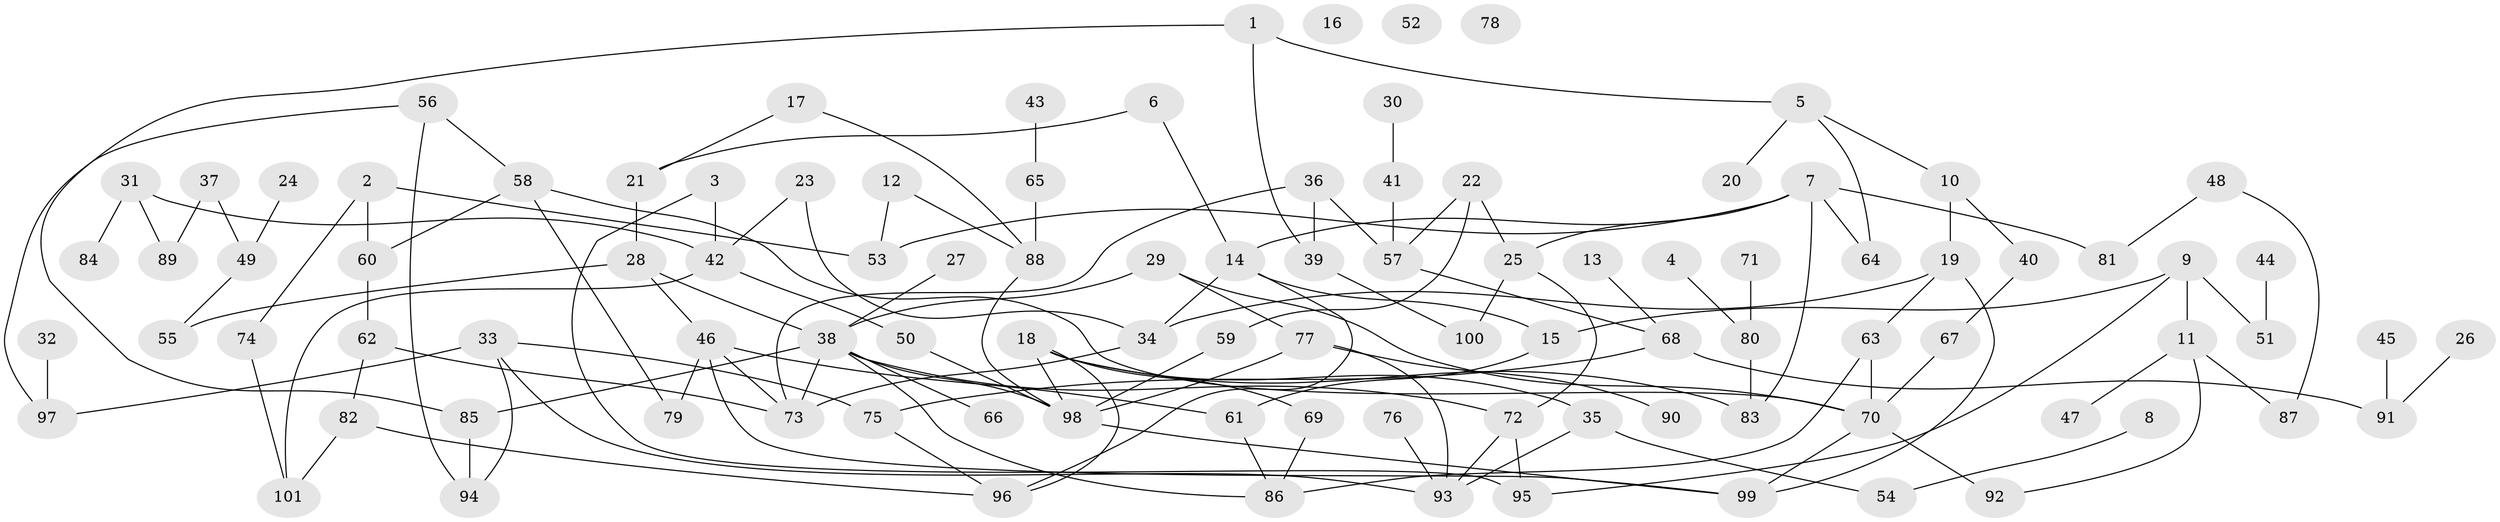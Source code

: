 // Generated by graph-tools (version 1.1) at 2025/49/03/09/25 03:49:08]
// undirected, 101 vertices, 139 edges
graph export_dot {
graph [start="1"]
  node [color=gray90,style=filled];
  1;
  2;
  3;
  4;
  5;
  6;
  7;
  8;
  9;
  10;
  11;
  12;
  13;
  14;
  15;
  16;
  17;
  18;
  19;
  20;
  21;
  22;
  23;
  24;
  25;
  26;
  27;
  28;
  29;
  30;
  31;
  32;
  33;
  34;
  35;
  36;
  37;
  38;
  39;
  40;
  41;
  42;
  43;
  44;
  45;
  46;
  47;
  48;
  49;
  50;
  51;
  52;
  53;
  54;
  55;
  56;
  57;
  58;
  59;
  60;
  61;
  62;
  63;
  64;
  65;
  66;
  67;
  68;
  69;
  70;
  71;
  72;
  73;
  74;
  75;
  76;
  77;
  78;
  79;
  80;
  81;
  82;
  83;
  84;
  85;
  86;
  87;
  88;
  89;
  90;
  91;
  92;
  93;
  94;
  95;
  96;
  97;
  98;
  99;
  100;
  101;
  1 -- 5;
  1 -- 39;
  1 -- 85;
  2 -- 53;
  2 -- 60;
  2 -- 74;
  3 -- 42;
  3 -- 95;
  4 -- 80;
  5 -- 10;
  5 -- 20;
  5 -- 64;
  6 -- 14;
  6 -- 21;
  7 -- 14;
  7 -- 25;
  7 -- 53;
  7 -- 64;
  7 -- 81;
  7 -- 83;
  8 -- 54;
  9 -- 11;
  9 -- 15;
  9 -- 51;
  9 -- 95;
  10 -- 19;
  10 -- 40;
  11 -- 47;
  11 -- 87;
  11 -- 92;
  12 -- 53;
  12 -- 88;
  13 -- 68;
  14 -- 15;
  14 -- 34;
  14 -- 96;
  15 -- 61;
  17 -- 21;
  17 -- 88;
  18 -- 35;
  18 -- 69;
  18 -- 83;
  18 -- 96;
  18 -- 98;
  19 -- 34;
  19 -- 63;
  19 -- 99;
  21 -- 28;
  22 -- 25;
  22 -- 57;
  22 -- 59;
  23 -- 34;
  23 -- 42;
  24 -- 49;
  25 -- 72;
  25 -- 100;
  26 -- 91;
  27 -- 38;
  28 -- 38;
  28 -- 46;
  28 -- 55;
  29 -- 38;
  29 -- 70;
  29 -- 77;
  30 -- 41;
  31 -- 42;
  31 -- 84;
  31 -- 89;
  32 -- 97;
  33 -- 75;
  33 -- 93;
  33 -- 94;
  33 -- 97;
  34 -- 73;
  35 -- 54;
  35 -- 93;
  36 -- 39;
  36 -- 57;
  36 -- 73;
  37 -- 49;
  37 -- 89;
  38 -- 66;
  38 -- 72;
  38 -- 73;
  38 -- 85;
  38 -- 86;
  38 -- 98;
  39 -- 100;
  40 -- 67;
  41 -- 57;
  42 -- 50;
  42 -- 101;
  43 -- 65;
  44 -- 51;
  45 -- 91;
  46 -- 61;
  46 -- 73;
  46 -- 79;
  46 -- 99;
  48 -- 81;
  48 -- 87;
  49 -- 55;
  50 -- 98;
  56 -- 58;
  56 -- 94;
  56 -- 97;
  57 -- 68;
  58 -- 60;
  58 -- 70;
  58 -- 79;
  59 -- 98;
  60 -- 62;
  61 -- 86;
  62 -- 73;
  62 -- 82;
  63 -- 70;
  63 -- 86;
  65 -- 88;
  67 -- 70;
  68 -- 75;
  68 -- 91;
  69 -- 86;
  70 -- 92;
  70 -- 99;
  71 -- 80;
  72 -- 93;
  72 -- 95;
  74 -- 101;
  75 -- 96;
  76 -- 93;
  77 -- 90;
  77 -- 93;
  77 -- 98;
  80 -- 83;
  82 -- 96;
  82 -- 101;
  85 -- 94;
  88 -- 98;
  98 -- 99;
}
